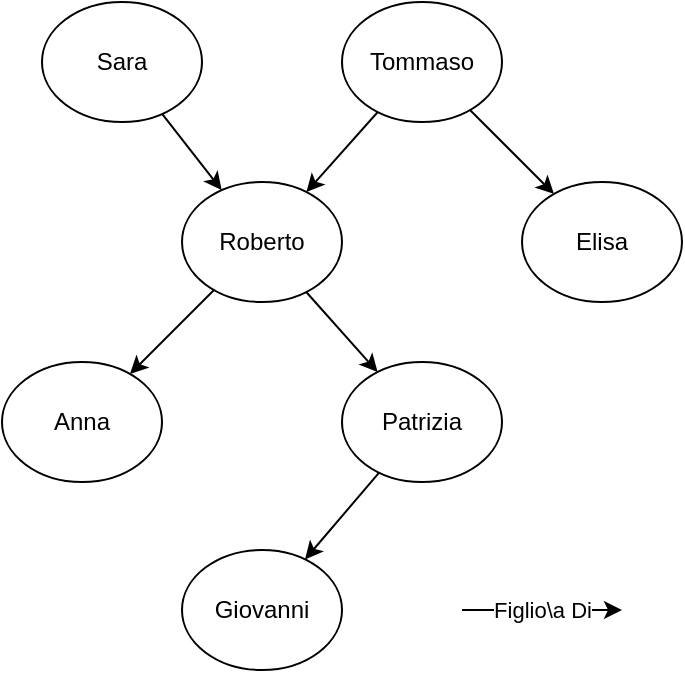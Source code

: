 <mxfile version="17.4.2" type="device"><diagram id="90UEnVReoDxZHlMqybXX" name="Page-1"><mxGraphModel dx="1038" dy="559" grid="1" gridSize="10" guides="1" tooltips="1" connect="1" arrows="1" fold="1" page="1" pageScale="1" pageWidth="1169" pageHeight="827" math="0" shadow="0"><root><mxCell id="0"/><mxCell id="1" parent="0"/><mxCell id="2XBCY6CrwNg1nw-or4ie-1" value="Sara" style="ellipse;whiteSpace=wrap;html=1;" vertex="1" parent="1"><mxGeometry x="280" y="110" width="80" height="60" as="geometry"/></mxCell><mxCell id="2XBCY6CrwNg1nw-or4ie-2" value="Tommaso" style="ellipse;whiteSpace=wrap;html=1;" vertex="1" parent="1"><mxGeometry x="430" y="110" width="80" height="60" as="geometry"/></mxCell><mxCell id="2XBCY6CrwNg1nw-or4ie-3" value="Roberto" style="ellipse;whiteSpace=wrap;html=1;" vertex="1" parent="1"><mxGeometry x="350" y="200" width="80" height="60" as="geometry"/></mxCell><mxCell id="2XBCY6CrwNg1nw-or4ie-4" value="Elisa" style="ellipse;whiteSpace=wrap;html=1;" vertex="1" parent="1"><mxGeometry x="520" y="200" width="80" height="60" as="geometry"/></mxCell><mxCell id="2XBCY6CrwNg1nw-or4ie-5" value="Anna" style="ellipse;whiteSpace=wrap;html=1;" vertex="1" parent="1"><mxGeometry x="260" y="290" width="80" height="60" as="geometry"/></mxCell><mxCell id="2XBCY6CrwNg1nw-or4ie-6" value="Patrizia" style="ellipse;whiteSpace=wrap;html=1;" vertex="1" parent="1"><mxGeometry x="430" y="290" width="80" height="60" as="geometry"/></mxCell><mxCell id="2XBCY6CrwNg1nw-or4ie-7" value="Giovanni" style="ellipse;whiteSpace=wrap;html=1;" vertex="1" parent="1"><mxGeometry x="350" y="384" width="80" height="60" as="geometry"/></mxCell><mxCell id="2XBCY6CrwNg1nw-or4ie-8" value="" style="endArrow=classic;html=1;rounded=0;" edge="1" parent="1" source="2XBCY6CrwNg1nw-or4ie-1" target="2XBCY6CrwNg1nw-or4ie-3"><mxGeometry width="50" height="50" relative="1" as="geometry"><mxPoint x="500" y="340" as="sourcePoint"/><mxPoint x="550" y="290" as="targetPoint"/></mxGeometry></mxCell><mxCell id="2XBCY6CrwNg1nw-or4ie-10" value="" style="endArrow=classic;html=1;rounded=0;" edge="1" parent="1" source="2XBCY6CrwNg1nw-or4ie-2" target="2XBCY6CrwNg1nw-or4ie-3"><mxGeometry width="50" height="50" relative="1" as="geometry"><mxPoint x="500" y="340" as="sourcePoint"/><mxPoint x="550" y="290" as="targetPoint"/></mxGeometry></mxCell><mxCell id="2XBCY6CrwNg1nw-or4ie-11" value="" style="endArrow=classic;html=1;rounded=0;" edge="1" parent="1" source="2XBCY6CrwNg1nw-or4ie-2" target="2XBCY6CrwNg1nw-or4ie-4"><mxGeometry width="50" height="50" relative="1" as="geometry"><mxPoint x="500" y="340" as="sourcePoint"/><mxPoint x="550" y="290" as="targetPoint"/></mxGeometry></mxCell><mxCell id="2XBCY6CrwNg1nw-or4ie-12" value="" style="endArrow=classic;html=1;rounded=0;" edge="1" parent="1" source="2XBCY6CrwNg1nw-or4ie-3" target="2XBCY6CrwNg1nw-or4ie-5"><mxGeometry width="50" height="50" relative="1" as="geometry"><mxPoint x="500" y="340" as="sourcePoint"/><mxPoint x="550" y="290" as="targetPoint"/></mxGeometry></mxCell><mxCell id="2XBCY6CrwNg1nw-or4ie-13" value="" style="endArrow=classic;html=1;rounded=0;" edge="1" parent="1" source="2XBCY6CrwNg1nw-or4ie-3" target="2XBCY6CrwNg1nw-or4ie-6"><mxGeometry width="50" height="50" relative="1" as="geometry"><mxPoint x="500" y="340" as="sourcePoint"/><mxPoint x="550" y="290" as="targetPoint"/></mxGeometry></mxCell><mxCell id="2XBCY6CrwNg1nw-or4ie-14" value="" style="endArrow=classic;html=1;rounded=0;" edge="1" parent="1" source="2XBCY6CrwNg1nw-or4ie-6" target="2XBCY6CrwNg1nw-or4ie-7"><mxGeometry width="50" height="50" relative="1" as="geometry"><mxPoint x="500" y="340" as="sourcePoint"/><mxPoint x="550" y="290" as="targetPoint"/></mxGeometry></mxCell><mxCell id="2XBCY6CrwNg1nw-or4ie-15" value="Figlio\a Di" style="endArrow=classic;html=1;rounded=0;" edge="1" parent="1"><mxGeometry width="50" height="50" relative="1" as="geometry"><mxPoint x="490" y="414" as="sourcePoint"/><mxPoint x="570" y="414" as="targetPoint"/><mxPoint as="offset"/></mxGeometry></mxCell></root></mxGraphModel></diagram></mxfile>